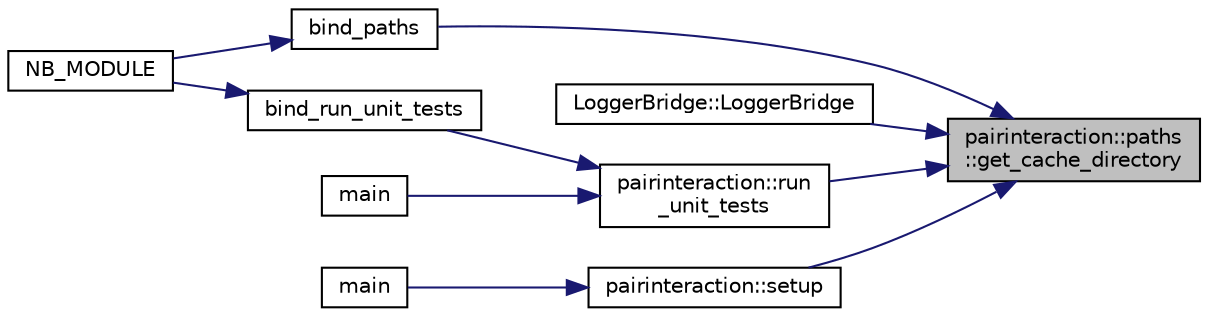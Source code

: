digraph "pairinteraction::paths::get_cache_directory"
{
 // INTERACTIVE_SVG=YES
 // LATEX_PDF_SIZE
  bgcolor="transparent";
  edge [fontname="Helvetica",fontsize="10",labelfontname="Helvetica",labelfontsize="10"];
  node [fontname="Helvetica",fontsize="10",shape=record];
  rankdir="RL";
  Node1 [label="pairinteraction::paths\l::get_cache_directory",height=0.2,width=0.4,color="black", fillcolor="grey75", style="filled", fontcolor="black",tooltip=" "];
  Node1 -> Node2 [dir="back",color="midnightblue",fontsize="10",style="solid",fontname="Helvetica"];
  Node2 [label="bind_paths",height=0.2,width=0.4,color="black",URL="$paths_8py_8cpp.html#a9e3b51e5d11f1dcff3784d0cb153de80",tooltip=" "];
  Node2 -> Node3 [dir="back",color="midnightblue",fontsize="10",style="solid",fontname="Helvetica"];
  Node3 [label="NB_MODULE",height=0.2,width=0.4,color="black",URL="$bindings_8cpp.html#a121a6270e082fc3ed1be7ff2f695b95d",tooltip=" "];
  Node1 -> Node4 [dir="back",color="midnightblue",fontsize="10",style="solid",fontname="Helvetica"];
  Node4 [label="LoggerBridge::LoggerBridge",height=0.2,width=0.4,color="black",URL="$classLoggerBridge.html#af92466c7fcadbd0b546a399dea4589a8",tooltip=" "];
  Node1 -> Node5 [dir="back",color="midnightblue",fontsize="10",style="solid",fontname="Helvetica"];
  Node5 [label="pairinteraction::run\l_unit_tests",height=0.2,width=0.4,color="black",URL="$namespacepairinteraction.html#aafda15080b0bbc33b52f4ed57bc9239a",tooltip=" "];
  Node5 -> Node6 [dir="back",color="midnightblue",fontsize="10",style="solid",fontname="Helvetica"];
  Node6 [label="bind_run_unit_tests",height=0.2,width=0.4,color="black",URL="$run__unit__tests_8py_8cpp.html#a233034d2564c8c23a59e65ce64fdf6b4",tooltip=" "];
  Node6 -> Node3 [dir="back",color="midnightblue",fontsize="10",style="solid",fontname="Helvetica"];
  Node5 -> Node7 [dir="back",color="midnightblue",fontsize="10",style="solid",fontname="Helvetica"];
  Node7 [label="main",height=0.2,width=0.4,color="black",URL="$unit__tests_8cpp.html#a3c04138a5bfe5d72780bb7e82a18e627",tooltip=" "];
  Node1 -> Node8 [dir="back",color="midnightblue",fontsize="10",style="solid",fontname="Helvetica"];
  Node8 [label="pairinteraction::setup",height=0.2,width=0.4,color="black",URL="$namespacepairinteraction.html#a507ac4919d914f33a2bac4ee642c3e15",tooltip=" "];
  Node8 -> Node9 [dir="back",color="midnightblue",fontsize="10",style="solid",fontname="Helvetica"];
  Node9 [label="main",height=0.2,width=0.4,color="black",URL="$test__dipole__operator_8cpp.html#a3c04138a5bfe5d72780bb7e82a18e627",tooltip=" "];
}
